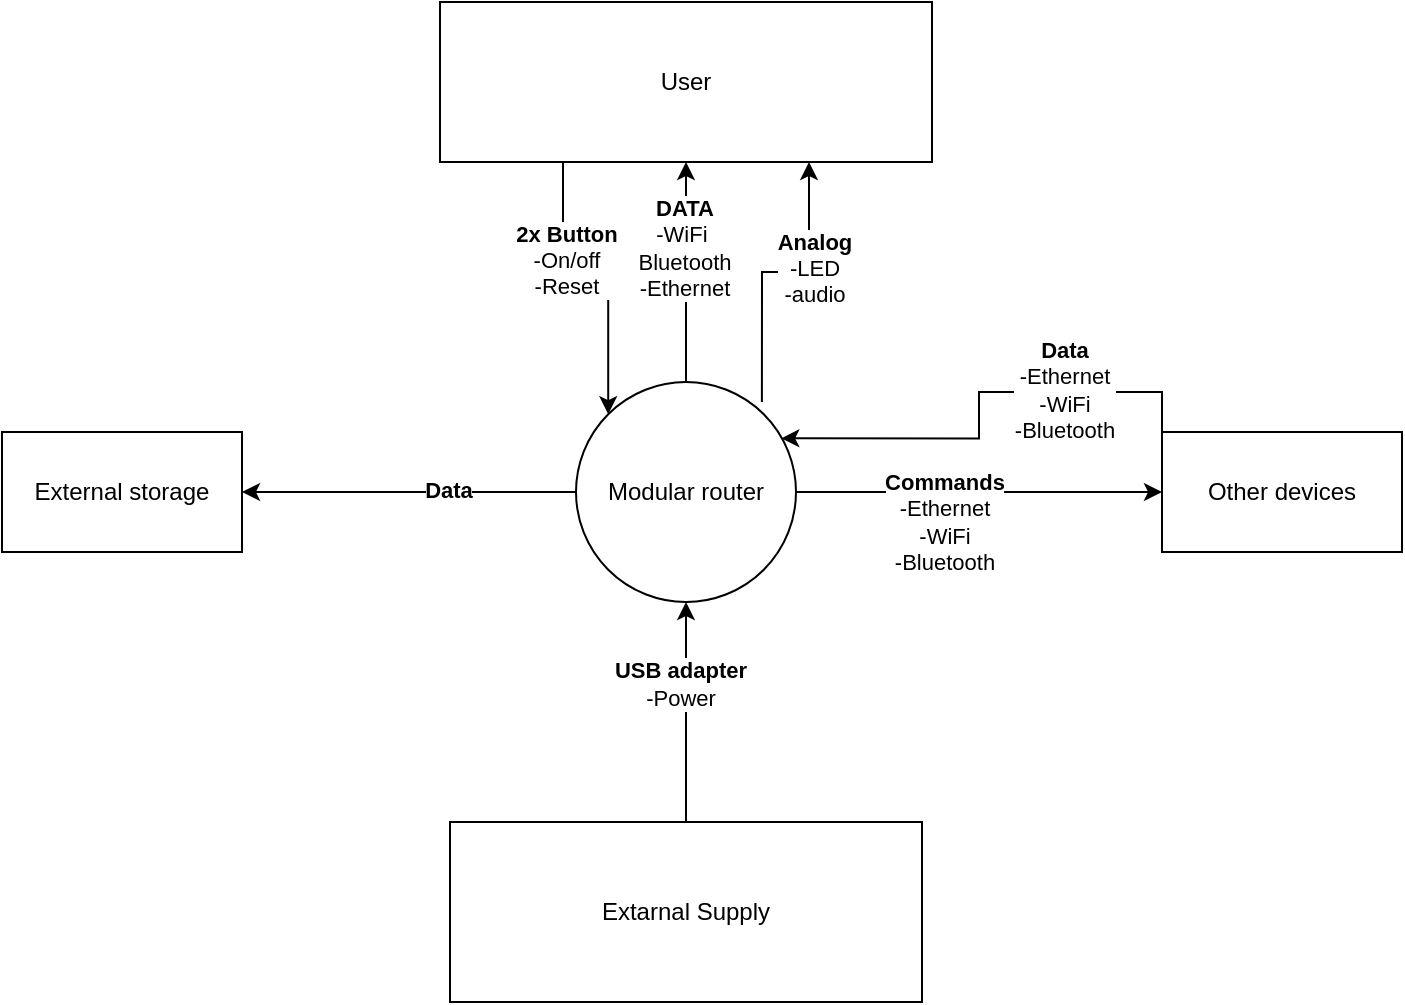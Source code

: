 <mxfile version="20.3.0" type="github" pages="2">
  <diagram id="SPoGRJfIo3nXrWjkhOdd" name="DCD">
    <mxGraphModel dx="1038" dy="579" grid="1" gridSize="10" guides="1" tooltips="1" connect="1" arrows="1" fold="1" page="1" pageScale="1" pageWidth="827" pageHeight="1169" math="0" shadow="0">
      <root>
        <mxCell id="0" />
        <mxCell id="1" parent="0" />
        <mxCell id="7IUleXDW4cabAlwI7-a3-6" style="edgeStyle=orthogonalEdgeStyle;rounded=0;orthogonalLoop=1;jettySize=auto;html=1;exitX=0.5;exitY=0;exitDx=0;exitDy=0;entryX=0.5;entryY=1;entryDx=0;entryDy=0;" parent="1" source="7IUleXDW4cabAlwI7-a3-1" target="7IUleXDW4cabAlwI7-a3-2" edge="1">
          <mxGeometry relative="1" as="geometry" />
        </mxCell>
        <mxCell id="7IUleXDW4cabAlwI7-a3-7" value="&lt;b&gt;DATA&lt;/b&gt;&lt;br&gt;-WiFi&amp;nbsp;&lt;br&gt;Bluetooth&lt;br&gt;-Ethernet" style="edgeLabel;html=1;align=center;verticalAlign=middle;resizable=0;points=[];" parent="7IUleXDW4cabAlwI7-a3-6" vertex="1" connectable="0">
          <mxGeometry x="0.218" y="1" relative="1" as="geometry">
            <mxPoint as="offset" />
          </mxGeometry>
        </mxCell>
        <mxCell id="LI1ZWbjkkbRP-smUm5Fb-3" style="edgeStyle=orthogonalEdgeStyle;rounded=0;orthogonalLoop=1;jettySize=auto;html=1;exitX=1;exitY=0.5;exitDx=0;exitDy=0;entryX=0;entryY=0.5;entryDx=0;entryDy=0;" parent="1" source="7IUleXDW4cabAlwI7-a3-1" target="LI1ZWbjkkbRP-smUm5Fb-1" edge="1">
          <mxGeometry relative="1" as="geometry">
            <mxPoint x="610" y="420" as="targetPoint" />
            <Array as="points" />
          </mxGeometry>
        </mxCell>
        <mxCell id="LI1ZWbjkkbRP-smUm5Fb-4" value="&lt;b&gt;Commands&lt;br&gt;&lt;/b&gt;-Ethernet&lt;br&gt;-WiFi&lt;br&gt;-Bluetooth&lt;br&gt;" style="edgeLabel;html=1;align=center;verticalAlign=middle;resizable=0;points=[];" parent="LI1ZWbjkkbRP-smUm5Fb-3" vertex="1" connectable="0">
          <mxGeometry x="-0.154" y="-1" relative="1" as="geometry">
            <mxPoint x="-4" y="14" as="offset" />
          </mxGeometry>
        </mxCell>
        <mxCell id="LI1ZWbjkkbRP-smUm5Fb-12" style="edgeStyle=orthogonalEdgeStyle;rounded=0;orthogonalLoop=1;jettySize=auto;html=1;exitX=0;exitY=0.5;exitDx=0;exitDy=0;entryX=1;entryY=0.5;entryDx=0;entryDy=0;" parent="1" source="7IUleXDW4cabAlwI7-a3-1" target="LI1ZWbjkkbRP-smUm5Fb-11" edge="1">
          <mxGeometry relative="1" as="geometry" />
        </mxCell>
        <mxCell id="LI1ZWbjkkbRP-smUm5Fb-13" value="&lt;b&gt;Data&lt;/b&gt;" style="edgeLabel;html=1;align=center;verticalAlign=middle;resizable=0;points=[];" parent="LI1ZWbjkkbRP-smUm5Fb-12" vertex="1" connectable="0">
          <mxGeometry x="-0.236" y="-1" relative="1" as="geometry">
            <mxPoint as="offset" />
          </mxGeometry>
        </mxCell>
        <mxCell id="7IUleXDW4cabAlwI7-a3-1" value="Modular router" style="ellipse;whiteSpace=wrap;html=1;aspect=fixed;" parent="1" vertex="1">
          <mxGeometry x="357" y="330" width="110" height="110" as="geometry" />
        </mxCell>
        <mxCell id="kJUu2zwSgjsIc3CQlZ3C-1" style="edgeStyle=orthogonalEdgeStyle;rounded=0;orthogonalLoop=1;jettySize=auto;html=1;exitX=0.25;exitY=1;exitDx=0;exitDy=0;entryX=0;entryY=0;entryDx=0;entryDy=0;" parent="1" source="7IUleXDW4cabAlwI7-a3-2" target="7IUleXDW4cabAlwI7-a3-1" edge="1">
          <mxGeometry relative="1" as="geometry" />
        </mxCell>
        <mxCell id="kJUu2zwSgjsIc3CQlZ3C-3" value="&lt;b&gt;2x Button&lt;/b&gt;&lt;br&gt;-On/off&lt;br&gt;-Reset" style="edgeLabel;html=1;align=center;verticalAlign=middle;resizable=0;points=[];" parent="kJUu2zwSgjsIc3CQlZ3C-1" vertex="1" connectable="0">
          <mxGeometry x="-0.349" y="1" relative="1" as="geometry">
            <mxPoint as="offset" />
          </mxGeometry>
        </mxCell>
        <mxCell id="kJUu2zwSgjsIc3CQlZ3C-2" style="edgeStyle=orthogonalEdgeStyle;rounded=0;orthogonalLoop=1;jettySize=auto;html=1;exitX=0.75;exitY=1;exitDx=0;exitDy=0;entryX=0.845;entryY=0.091;entryDx=0;entryDy=0;entryPerimeter=0;startArrow=classic;startFill=1;endArrow=none;endFill=0;" parent="1" source="7IUleXDW4cabAlwI7-a3-2" target="7IUleXDW4cabAlwI7-a3-1" edge="1">
          <mxGeometry relative="1" as="geometry" />
        </mxCell>
        <mxCell id="kJUu2zwSgjsIc3CQlZ3C-4" value="&lt;b&gt;Analog&lt;br&gt;&lt;/b&gt;-LED&lt;br&gt;-audio" style="edgeLabel;html=1;align=center;verticalAlign=middle;resizable=0;points=[];" parent="kJUu2zwSgjsIc3CQlZ3C-2" vertex="1" connectable="0">
          <mxGeometry x="-0.264" y="2" relative="1" as="geometry">
            <mxPoint as="offset" />
          </mxGeometry>
        </mxCell>
        <mxCell id="7IUleXDW4cabAlwI7-a3-2" value="User" style="rounded=0;whiteSpace=wrap;html=1;" parent="1" vertex="1">
          <mxGeometry x="289" y="140" width="246" height="80" as="geometry" />
        </mxCell>
        <mxCell id="7IUleXDW4cabAlwI7-a3-4" style="edgeStyle=orthogonalEdgeStyle;rounded=0;orthogonalLoop=1;jettySize=auto;html=1;exitX=0.5;exitY=0;exitDx=0;exitDy=0;entryX=0.5;entryY=1;entryDx=0;entryDy=0;" parent="1" source="7IUleXDW4cabAlwI7-a3-3" target="7IUleXDW4cabAlwI7-a3-1" edge="1">
          <mxGeometry relative="1" as="geometry" />
        </mxCell>
        <mxCell id="7IUleXDW4cabAlwI7-a3-5" value="&lt;b&gt;USB adapter&lt;/b&gt;&lt;br&gt;-Power" style="edgeLabel;html=1;align=center;verticalAlign=middle;resizable=0;points=[];" parent="7IUleXDW4cabAlwI7-a3-4" vertex="1" connectable="0">
          <mxGeometry x="0.255" y="3" relative="1" as="geometry">
            <mxPoint as="offset" />
          </mxGeometry>
        </mxCell>
        <mxCell id="7IUleXDW4cabAlwI7-a3-3" value="Extarnal Supply" style="rounded=0;whiteSpace=wrap;html=1;" parent="1" vertex="1">
          <mxGeometry x="294" y="550" width="236" height="90" as="geometry" />
        </mxCell>
        <mxCell id="LI1ZWbjkkbRP-smUm5Fb-6" style="edgeStyle=orthogonalEdgeStyle;rounded=0;orthogonalLoop=1;jettySize=auto;html=1;exitX=0;exitY=0;exitDx=0;exitDy=0;entryX=0.933;entryY=0.256;entryDx=0;entryDy=0;entryPerimeter=0;" parent="1" source="LI1ZWbjkkbRP-smUm5Fb-1" target="7IUleXDW4cabAlwI7-a3-1" edge="1">
          <mxGeometry relative="1" as="geometry" />
        </mxCell>
        <mxCell id="LI1ZWbjkkbRP-smUm5Fb-7" value="&lt;b&gt;Data&lt;br&gt;&lt;/b&gt;-Ethernet&lt;br&gt;-WiFi&lt;br&gt;-Bluetooth" style="edgeLabel;html=1;align=center;verticalAlign=middle;resizable=0;points=[];" parent="LI1ZWbjkkbRP-smUm5Fb-6" vertex="1" connectable="0">
          <mxGeometry x="-0.524" y="-1" relative="1" as="geometry">
            <mxPoint x="-14" as="offset" />
          </mxGeometry>
        </mxCell>
        <mxCell id="LI1ZWbjkkbRP-smUm5Fb-1" value="Other devices" style="rounded=0;whiteSpace=wrap;html=1;" parent="1" vertex="1">
          <mxGeometry x="650" y="355" width="120" height="60" as="geometry" />
        </mxCell>
        <mxCell id="LI1ZWbjkkbRP-smUm5Fb-11" value="External storage" style="rounded=0;whiteSpace=wrap;html=1;" parent="1" vertex="1">
          <mxGeometry x="70" y="355" width="120" height="60" as="geometry" />
        </mxCell>
      </root>
    </mxGraphModel>
  </diagram>
  <diagram id="-DNAk5d4yID3ze5oF7kJ" name="Page-2">
    <mxGraphModel dx="1038" dy="579" grid="1" gridSize="10" guides="1" tooltips="1" connect="1" arrows="1" fold="1" page="1" pageScale="1" pageWidth="827" pageHeight="1169" math="0" shadow="0">
      <root>
        <mxCell id="0" />
        <mxCell id="1" parent="0" />
        <mxCell id="OMcvGehCsrO_ec9atjJm-6" value="" style="group" vertex="1" connectable="0" parent="1">
          <mxGeometry x="50" y="40" width="700.12" height="499.704" as="geometry" />
        </mxCell>
        <mxCell id="OMcvGehCsrO_ec9atjJm-4" value="" style="shape=image;verticalLabelPosition=bottom;labelBackgroundColor=default;verticalAlign=top;aspect=fixed;imageAspect=0;image=https://raw.githubusercontent.com/AchimPieters/esp32-homekit-camera/master/Images/ESP32-VROOM-32D-PINOUT.png;clipPath=inset(0% 0% 0% 12.67%);" vertex="1" parent="OMcvGehCsrO_ec9atjJm-6">
          <mxGeometry width="700.12" height="499.704" as="geometry" />
        </mxCell>
        <mxCell id="OMcvGehCsrO_ec9atjJm-3" value="" style="shape=image;verticalLabelPosition=bottom;labelBackgroundColor=default;verticalAlign=top;aspect=fixed;imageAspect=0;image=https://raw.githubusercontent.com/AchimPieters/esp32-homekit-camera/master/Images/ESP32-VROOM-32D-PINOUT.png;clipPath=inset(6.68% 89.33% 71.39% 0%);" vertex="1" parent="OMcvGehCsrO_ec9atjJm-6">
          <mxGeometry x="510.12" y="255" width="117.09" height="150" as="geometry" />
        </mxCell>
        <mxCell id="OMcvGehCsrO_ec9atjJm-5" value="" style="shape=image;verticalLabelPosition=bottom;labelBackgroundColor=default;verticalAlign=top;aspect=fixed;imageAspect=0;image=https://raw.githubusercontent.com/AchimPieters/esp32-homekit-camera/master/Images/ESP32-VROOM-32D-PINOUT.png;clipPath=inset(28.61% 89.33% 53.74% 0%);" vertex="1" parent="OMcvGehCsrO_ec9atjJm-6">
          <mxGeometry x="80.12" y="265" width="126.06" height="130" as="geometry" />
        </mxCell>
      </root>
    </mxGraphModel>
  </diagram>
</mxfile>
